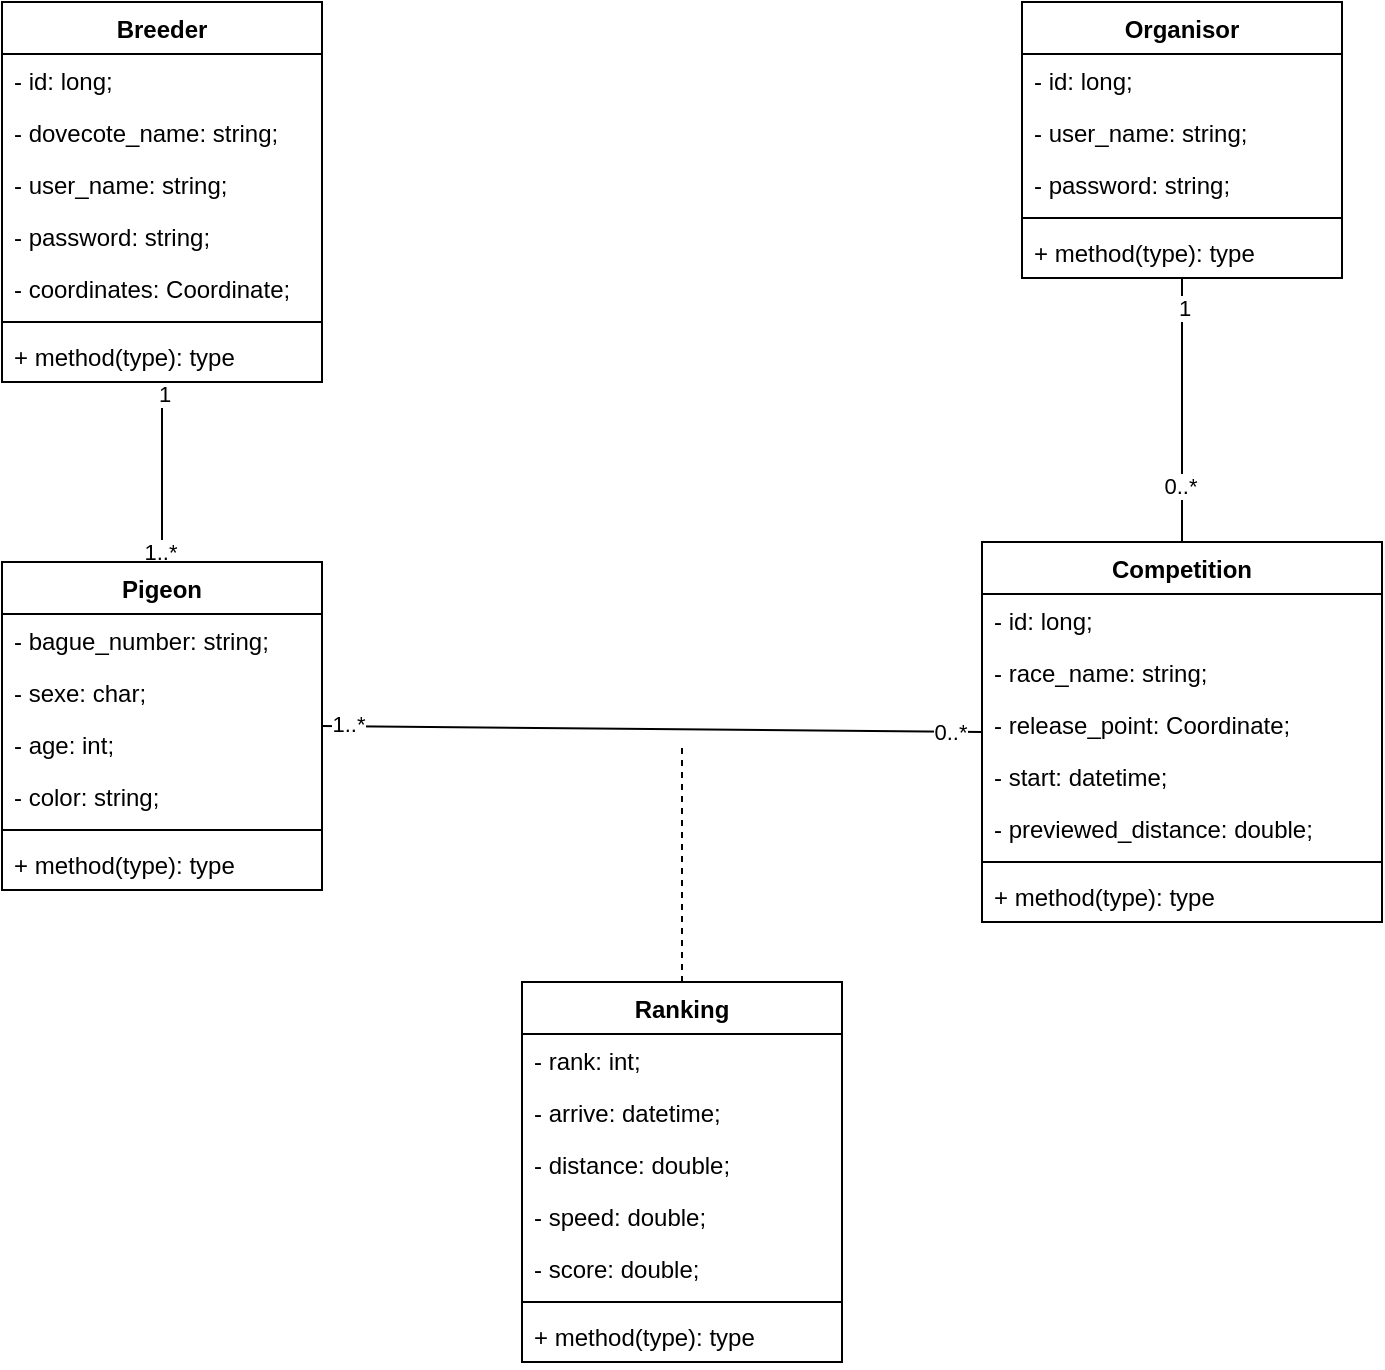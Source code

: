 <mxfile version="24.7.8">
  <diagram name="Page-1" id="XSk1byeS_dCLX1EYhFeH">
    <mxGraphModel dx="1313" dy="776" grid="1" gridSize="10" guides="1" tooltips="1" connect="1" arrows="1" fold="1" page="1" pageScale="1" pageWidth="827" pageHeight="1169" math="0" shadow="0">
      <root>
        <mxCell id="0" />
        <mxCell id="1" parent="0" />
        <mxCell id="DsGSOqZc-uT3ceWe0suS-30" style="rounded=0;orthogonalLoop=1;jettySize=auto;html=1;exitX=0.5;exitY=1;exitDx=0;exitDy=0;endArrow=none;endFill=0;" edge="1" parent="1" source="6S9PsTbDIdKMCVvFmpgb-9" target="DsGSOqZc-uT3ceWe0suS-9">
          <mxGeometry relative="1" as="geometry" />
        </mxCell>
        <mxCell id="DsGSOqZc-uT3ceWe0suS-31" value="1..*" style="edgeLabel;html=1;align=center;verticalAlign=middle;resizable=0;points=[];" vertex="1" connectable="0" parent="DsGSOqZc-uT3ceWe0suS-30">
          <mxGeometry x="0.893" y="-1" relative="1" as="geometry">
            <mxPoint as="offset" />
          </mxGeometry>
        </mxCell>
        <mxCell id="DsGSOqZc-uT3ceWe0suS-32" value="1" style="edgeLabel;html=1;align=center;verticalAlign=middle;resizable=0;points=[];" vertex="1" connectable="0" parent="DsGSOqZc-uT3ceWe0suS-30">
          <mxGeometry x="-0.875" y="1" relative="1" as="geometry">
            <mxPoint as="offset" />
          </mxGeometry>
        </mxCell>
        <mxCell id="6S9PsTbDIdKMCVvFmpgb-9" value="Breeder" style="swimlane;fontStyle=1;align=center;verticalAlign=top;childLayout=stackLayout;horizontal=1;startSize=26;horizontalStack=0;resizeParent=1;resizeParentMax=0;resizeLast=0;collapsible=1;marginBottom=0;whiteSpace=wrap;html=1;" parent="1" vertex="1">
          <mxGeometry x="250" y="120" width="160" height="190" as="geometry">
            <mxRectangle x="250" y="120" width="80" height="30" as="alternateBounds" />
          </mxGeometry>
        </mxCell>
        <mxCell id="6S9PsTbDIdKMCVvFmpgb-10" value="- id: long;" style="text;strokeColor=none;fillColor=none;align=left;verticalAlign=top;spacingLeft=4;spacingRight=4;overflow=hidden;rotatable=0;points=[[0,0.5],[1,0.5]];portConstraint=eastwest;whiteSpace=wrap;html=1;" parent="6S9PsTbDIdKMCVvFmpgb-9" vertex="1">
          <mxGeometry y="26" width="160" height="26" as="geometry" />
        </mxCell>
        <mxCell id="DsGSOqZc-uT3ceWe0suS-3" value="- dovecote_name: string;" style="text;strokeColor=none;fillColor=none;align=left;verticalAlign=top;spacingLeft=4;spacingRight=4;overflow=hidden;rotatable=0;points=[[0,0.5],[1,0.5]];portConstraint=eastwest;whiteSpace=wrap;html=1;" vertex="1" parent="6S9PsTbDIdKMCVvFmpgb-9">
          <mxGeometry y="52" width="160" height="26" as="geometry" />
        </mxCell>
        <mxCell id="DsGSOqZc-uT3ceWe0suS-1" value="- user_name: string;" style="text;strokeColor=none;fillColor=none;align=left;verticalAlign=top;spacingLeft=4;spacingRight=4;overflow=hidden;rotatable=0;points=[[0,0.5],[1,0.5]];portConstraint=eastwest;whiteSpace=wrap;html=1;" vertex="1" parent="6S9PsTbDIdKMCVvFmpgb-9">
          <mxGeometry y="78" width="160" height="26" as="geometry" />
        </mxCell>
        <mxCell id="DsGSOqZc-uT3ceWe0suS-2" value="- password: string;" style="text;strokeColor=none;fillColor=none;align=left;verticalAlign=top;spacingLeft=4;spacingRight=4;overflow=hidden;rotatable=0;points=[[0,0.5],[1,0.5]];portConstraint=eastwest;whiteSpace=wrap;html=1;" vertex="1" parent="6S9PsTbDIdKMCVvFmpgb-9">
          <mxGeometry y="104" width="160" height="26" as="geometry" />
        </mxCell>
        <mxCell id="DsGSOqZc-uT3ceWe0suS-4" value="- coordinates: Coordinate;" style="text;strokeColor=none;fillColor=none;align=left;verticalAlign=top;spacingLeft=4;spacingRight=4;overflow=hidden;rotatable=0;points=[[0,0.5],[1,0.5]];portConstraint=eastwest;whiteSpace=wrap;html=1;" vertex="1" parent="6S9PsTbDIdKMCVvFmpgb-9">
          <mxGeometry y="130" width="160" height="26" as="geometry" />
        </mxCell>
        <mxCell id="6S9PsTbDIdKMCVvFmpgb-11" value="" style="line;strokeWidth=1;fillColor=none;align=left;verticalAlign=middle;spacingTop=-1;spacingLeft=3;spacingRight=3;rotatable=0;labelPosition=right;points=[];portConstraint=eastwest;strokeColor=inherit;" parent="6S9PsTbDIdKMCVvFmpgb-9" vertex="1">
          <mxGeometry y="156" width="160" height="8" as="geometry" />
        </mxCell>
        <mxCell id="6S9PsTbDIdKMCVvFmpgb-12" value="+ method(type): type" style="text;strokeColor=none;fillColor=none;align=left;verticalAlign=top;spacingLeft=4;spacingRight=4;overflow=hidden;rotatable=0;points=[[0,0.5],[1,0.5]];portConstraint=eastwest;whiteSpace=wrap;html=1;" parent="6S9PsTbDIdKMCVvFmpgb-9" vertex="1">
          <mxGeometry y="164" width="160" height="26" as="geometry" />
        </mxCell>
        <mxCell id="DsGSOqZc-uT3ceWe0suS-33" style="rounded=0;orthogonalLoop=1;jettySize=auto;html=1;exitX=1;exitY=0.5;exitDx=0;exitDy=0;entryX=0;entryY=0.5;entryDx=0;entryDy=0;endArrow=none;endFill=0;" edge="1" parent="1" source="DsGSOqZc-uT3ceWe0suS-9" target="DsGSOqZc-uT3ceWe0suS-17">
          <mxGeometry relative="1" as="geometry" />
        </mxCell>
        <mxCell id="DsGSOqZc-uT3ceWe0suS-34" value="1..*" style="edgeLabel;html=1;align=center;verticalAlign=middle;resizable=0;points=[];" vertex="1" connectable="0" parent="DsGSOqZc-uT3ceWe0suS-33">
          <mxGeometry x="-0.92" y="1" relative="1" as="geometry">
            <mxPoint as="offset" />
          </mxGeometry>
        </mxCell>
        <mxCell id="DsGSOqZc-uT3ceWe0suS-35" value="0..*" style="edgeLabel;html=1;align=center;verticalAlign=middle;resizable=0;points=[];" vertex="1" connectable="0" parent="DsGSOqZc-uT3ceWe0suS-33">
          <mxGeometry x="0.9" relative="1" as="geometry">
            <mxPoint as="offset" />
          </mxGeometry>
        </mxCell>
        <mxCell id="DsGSOqZc-uT3ceWe0suS-9" value="Pigeon" style="swimlane;fontStyle=1;align=center;verticalAlign=top;childLayout=stackLayout;horizontal=1;startSize=26;horizontalStack=0;resizeParent=1;resizeParentMax=0;resizeLast=0;collapsible=1;marginBottom=0;whiteSpace=wrap;html=1;" vertex="1" parent="1">
          <mxGeometry x="250" y="400" width="160" height="164" as="geometry">
            <mxRectangle x="250" y="400" width="80" height="30" as="alternateBounds" />
          </mxGeometry>
        </mxCell>
        <mxCell id="DsGSOqZc-uT3ceWe0suS-10" value="- bague_number: string;" style="text;strokeColor=none;fillColor=none;align=left;verticalAlign=top;spacingLeft=4;spacingRight=4;overflow=hidden;rotatable=0;points=[[0,0.5],[1,0.5]];portConstraint=eastwest;whiteSpace=wrap;html=1;" vertex="1" parent="DsGSOqZc-uT3ceWe0suS-9">
          <mxGeometry y="26" width="160" height="26" as="geometry" />
        </mxCell>
        <mxCell id="DsGSOqZc-uT3ceWe0suS-13" value="- sexe: char;" style="text;strokeColor=none;fillColor=none;align=left;verticalAlign=top;spacingLeft=4;spacingRight=4;overflow=hidden;rotatable=0;points=[[0,0.5],[1,0.5]];portConstraint=eastwest;whiteSpace=wrap;html=1;" vertex="1" parent="DsGSOqZc-uT3ceWe0suS-9">
          <mxGeometry y="52" width="160" height="26" as="geometry" />
        </mxCell>
        <mxCell id="DsGSOqZc-uT3ceWe0suS-14" value="- age: int;" style="text;strokeColor=none;fillColor=none;align=left;verticalAlign=top;spacingLeft=4;spacingRight=4;overflow=hidden;rotatable=0;points=[[0,0.5],[1,0.5]];portConstraint=eastwest;whiteSpace=wrap;html=1;" vertex="1" parent="DsGSOqZc-uT3ceWe0suS-9">
          <mxGeometry y="78" width="160" height="26" as="geometry" />
        </mxCell>
        <mxCell id="DsGSOqZc-uT3ceWe0suS-15" value="- color: string;" style="text;strokeColor=none;fillColor=none;align=left;verticalAlign=top;spacingLeft=4;spacingRight=4;overflow=hidden;rotatable=0;points=[[0,0.5],[1,0.5]];portConstraint=eastwest;whiteSpace=wrap;html=1;" vertex="1" parent="DsGSOqZc-uT3ceWe0suS-9">
          <mxGeometry y="104" width="160" height="26" as="geometry" />
        </mxCell>
        <mxCell id="DsGSOqZc-uT3ceWe0suS-11" value="" style="line;strokeWidth=1;fillColor=none;align=left;verticalAlign=middle;spacingTop=-1;spacingLeft=3;spacingRight=3;rotatable=0;labelPosition=right;points=[];portConstraint=eastwest;strokeColor=inherit;" vertex="1" parent="DsGSOqZc-uT3ceWe0suS-9">
          <mxGeometry y="130" width="160" height="8" as="geometry" />
        </mxCell>
        <mxCell id="DsGSOqZc-uT3ceWe0suS-12" value="+ method(type): type" style="text;strokeColor=none;fillColor=none;align=left;verticalAlign=top;spacingLeft=4;spacingRight=4;overflow=hidden;rotatable=0;points=[[0,0.5],[1,0.5]];portConstraint=eastwest;whiteSpace=wrap;html=1;" vertex="1" parent="DsGSOqZc-uT3ceWe0suS-9">
          <mxGeometry y="138" width="160" height="26" as="geometry" />
        </mxCell>
        <mxCell id="DsGSOqZc-uT3ceWe0suS-53" style="rounded=0;orthogonalLoop=1;jettySize=auto;html=1;exitX=0.5;exitY=0;exitDx=0;exitDy=0;endArrow=none;endFill=0;" edge="1" parent="1" source="DsGSOqZc-uT3ceWe0suS-17" target="DsGSOqZc-uT3ceWe0suS-46">
          <mxGeometry relative="1" as="geometry" />
        </mxCell>
        <mxCell id="DsGSOqZc-uT3ceWe0suS-54" value="1" style="edgeLabel;html=1;align=center;verticalAlign=middle;resizable=0;points=[];" vertex="1" connectable="0" parent="DsGSOqZc-uT3ceWe0suS-53">
          <mxGeometry x="0.768" y="-1" relative="1" as="geometry">
            <mxPoint y="-1" as="offset" />
          </mxGeometry>
        </mxCell>
        <mxCell id="DsGSOqZc-uT3ceWe0suS-55" value="0..*" style="edgeLabel;html=1;align=center;verticalAlign=middle;resizable=0;points=[];" vertex="1" connectable="0" parent="DsGSOqZc-uT3ceWe0suS-53">
          <mxGeometry x="-0.594" y="1" relative="1" as="geometry">
            <mxPoint y="-1" as="offset" />
          </mxGeometry>
        </mxCell>
        <mxCell id="DsGSOqZc-uT3ceWe0suS-17" value="Competition" style="swimlane;fontStyle=1;align=center;verticalAlign=top;childLayout=stackLayout;horizontal=1;startSize=26;horizontalStack=0;resizeParent=1;resizeParentMax=0;resizeLast=0;collapsible=1;marginBottom=0;whiteSpace=wrap;html=1;" vertex="1" parent="1">
          <mxGeometry x="740" y="390" width="200" height="190" as="geometry">
            <mxRectangle x="560" y="400" width="100" height="30" as="alternateBounds" />
          </mxGeometry>
        </mxCell>
        <mxCell id="DsGSOqZc-uT3ceWe0suS-18" value="- id: long;" style="text;strokeColor=none;fillColor=none;align=left;verticalAlign=top;spacingLeft=4;spacingRight=4;overflow=hidden;rotatable=0;points=[[0,0.5],[1,0.5]];portConstraint=eastwest;whiteSpace=wrap;html=1;" vertex="1" parent="DsGSOqZc-uT3ceWe0suS-17">
          <mxGeometry y="26" width="200" height="26" as="geometry" />
        </mxCell>
        <mxCell id="DsGSOqZc-uT3ceWe0suS-21" value="- race_name: string;" style="text;strokeColor=none;fillColor=none;align=left;verticalAlign=top;spacingLeft=4;spacingRight=4;overflow=hidden;rotatable=0;points=[[0,0.5],[1,0.5]];portConstraint=eastwest;whiteSpace=wrap;html=1;" vertex="1" parent="DsGSOqZc-uT3ceWe0suS-17">
          <mxGeometry y="52" width="200" height="26" as="geometry" />
        </mxCell>
        <mxCell id="DsGSOqZc-uT3ceWe0suS-22" value="- release_point: Coordinate;" style="text;strokeColor=none;fillColor=none;align=left;verticalAlign=top;spacingLeft=4;spacingRight=4;overflow=hidden;rotatable=0;points=[[0,0.5],[1,0.5]];portConstraint=eastwest;whiteSpace=wrap;html=1;" vertex="1" parent="DsGSOqZc-uT3ceWe0suS-17">
          <mxGeometry y="78" width="200" height="26" as="geometry" />
        </mxCell>
        <mxCell id="DsGSOqZc-uT3ceWe0suS-23" value="- start: datetime;" style="text;strokeColor=none;fillColor=none;align=left;verticalAlign=top;spacingLeft=4;spacingRight=4;overflow=hidden;rotatable=0;points=[[0,0.5],[1,0.5]];portConstraint=eastwest;whiteSpace=wrap;html=1;" vertex="1" parent="DsGSOqZc-uT3ceWe0suS-17">
          <mxGeometry y="104" width="200" height="26" as="geometry" />
        </mxCell>
        <mxCell id="DsGSOqZc-uT3ceWe0suS-24" value="- previewed_distance: double;" style="text;strokeColor=none;fillColor=none;align=left;verticalAlign=top;spacingLeft=4;spacingRight=4;overflow=hidden;rotatable=0;points=[[0,0.5],[1,0.5]];portConstraint=eastwest;whiteSpace=wrap;html=1;" vertex="1" parent="DsGSOqZc-uT3ceWe0suS-17">
          <mxGeometry y="130" width="200" height="26" as="geometry" />
        </mxCell>
        <mxCell id="DsGSOqZc-uT3ceWe0suS-19" value="" style="line;strokeWidth=1;fillColor=none;align=left;verticalAlign=middle;spacingTop=-1;spacingLeft=3;spacingRight=3;rotatable=0;labelPosition=right;points=[];portConstraint=eastwest;strokeColor=inherit;" vertex="1" parent="DsGSOqZc-uT3ceWe0suS-17">
          <mxGeometry y="156" width="200" height="8" as="geometry" />
        </mxCell>
        <mxCell id="DsGSOqZc-uT3ceWe0suS-20" value="+ method(type): type" style="text;strokeColor=none;fillColor=none;align=left;verticalAlign=top;spacingLeft=4;spacingRight=4;overflow=hidden;rotatable=0;points=[[0,0.5],[1,0.5]];portConstraint=eastwest;whiteSpace=wrap;html=1;" vertex="1" parent="DsGSOqZc-uT3ceWe0suS-17">
          <mxGeometry y="164" width="200" height="26" as="geometry" />
        </mxCell>
        <mxCell id="DsGSOqZc-uT3ceWe0suS-45" style="edgeStyle=orthogonalEdgeStyle;rounded=0;orthogonalLoop=1;jettySize=auto;html=1;exitX=0.5;exitY=0;exitDx=0;exitDy=0;endArrow=none;endFill=0;dashed=1;" edge="1" parent="1" source="DsGSOqZc-uT3ceWe0suS-36">
          <mxGeometry relative="1" as="geometry">
            <mxPoint x="590" y="490" as="targetPoint" />
          </mxGeometry>
        </mxCell>
        <mxCell id="DsGSOqZc-uT3ceWe0suS-36" value="Ranking" style="swimlane;fontStyle=1;align=center;verticalAlign=top;childLayout=stackLayout;horizontal=1;startSize=26;horizontalStack=0;resizeParent=1;resizeParentMax=0;resizeLast=0;collapsible=1;marginBottom=0;whiteSpace=wrap;html=1;" vertex="1" parent="1">
          <mxGeometry x="510" y="610" width="160" height="190" as="geometry" />
        </mxCell>
        <mxCell id="DsGSOqZc-uT3ceWe0suS-37" value="- rank: int;" style="text;strokeColor=none;fillColor=none;align=left;verticalAlign=top;spacingLeft=4;spacingRight=4;overflow=hidden;rotatable=0;points=[[0,0.5],[1,0.5]];portConstraint=eastwest;whiteSpace=wrap;html=1;" vertex="1" parent="DsGSOqZc-uT3ceWe0suS-36">
          <mxGeometry y="26" width="160" height="26" as="geometry" />
        </mxCell>
        <mxCell id="DsGSOqZc-uT3ceWe0suS-40" value="- arrive: datetime;" style="text;strokeColor=none;fillColor=none;align=left;verticalAlign=top;spacingLeft=4;spacingRight=4;overflow=hidden;rotatable=0;points=[[0,0.5],[1,0.5]];portConstraint=eastwest;whiteSpace=wrap;html=1;" vertex="1" parent="DsGSOqZc-uT3ceWe0suS-36">
          <mxGeometry y="52" width="160" height="26" as="geometry" />
        </mxCell>
        <mxCell id="DsGSOqZc-uT3ceWe0suS-41" value="- distance: double;" style="text;strokeColor=none;fillColor=none;align=left;verticalAlign=top;spacingLeft=4;spacingRight=4;overflow=hidden;rotatable=0;points=[[0,0.5],[1,0.5]];portConstraint=eastwest;whiteSpace=wrap;html=1;" vertex="1" parent="DsGSOqZc-uT3ceWe0suS-36">
          <mxGeometry y="78" width="160" height="26" as="geometry" />
        </mxCell>
        <mxCell id="DsGSOqZc-uT3ceWe0suS-42" value="- speed: double;" style="text;strokeColor=none;fillColor=none;align=left;verticalAlign=top;spacingLeft=4;spacingRight=4;overflow=hidden;rotatable=0;points=[[0,0.5],[1,0.5]];portConstraint=eastwest;whiteSpace=wrap;html=1;" vertex="1" parent="DsGSOqZc-uT3ceWe0suS-36">
          <mxGeometry y="104" width="160" height="26" as="geometry" />
        </mxCell>
        <mxCell id="DsGSOqZc-uT3ceWe0suS-43" value="- score: double;" style="text;strokeColor=none;fillColor=none;align=left;verticalAlign=top;spacingLeft=4;spacingRight=4;overflow=hidden;rotatable=0;points=[[0,0.5],[1,0.5]];portConstraint=eastwest;whiteSpace=wrap;html=1;" vertex="1" parent="DsGSOqZc-uT3ceWe0suS-36">
          <mxGeometry y="130" width="160" height="26" as="geometry" />
        </mxCell>
        <mxCell id="DsGSOqZc-uT3ceWe0suS-38" value="" style="line;strokeWidth=1;fillColor=none;align=left;verticalAlign=middle;spacingTop=-1;spacingLeft=3;spacingRight=3;rotatable=0;labelPosition=right;points=[];portConstraint=eastwest;strokeColor=inherit;" vertex="1" parent="DsGSOqZc-uT3ceWe0suS-36">
          <mxGeometry y="156" width="160" height="8" as="geometry" />
        </mxCell>
        <mxCell id="DsGSOqZc-uT3ceWe0suS-39" value="+ method(type): type" style="text;strokeColor=none;fillColor=none;align=left;verticalAlign=top;spacingLeft=4;spacingRight=4;overflow=hidden;rotatable=0;points=[[0,0.5],[1,0.5]];portConstraint=eastwest;whiteSpace=wrap;html=1;" vertex="1" parent="DsGSOqZc-uT3ceWe0suS-36">
          <mxGeometry y="164" width="160" height="26" as="geometry" />
        </mxCell>
        <mxCell id="DsGSOqZc-uT3ceWe0suS-46" value="Organisor" style="swimlane;fontStyle=1;align=center;verticalAlign=top;childLayout=stackLayout;horizontal=1;startSize=26;horizontalStack=0;resizeParent=1;resizeParentMax=0;resizeLast=0;collapsible=1;marginBottom=0;whiteSpace=wrap;html=1;" vertex="1" parent="1">
          <mxGeometry x="760" y="120" width="160" height="138" as="geometry" />
        </mxCell>
        <mxCell id="DsGSOqZc-uT3ceWe0suS-47" value="- id: long;" style="text;strokeColor=none;fillColor=none;align=left;verticalAlign=top;spacingLeft=4;spacingRight=4;overflow=hidden;rotatable=0;points=[[0,0.5],[1,0.5]];portConstraint=eastwest;whiteSpace=wrap;html=1;" vertex="1" parent="DsGSOqZc-uT3ceWe0suS-46">
          <mxGeometry y="26" width="160" height="26" as="geometry" />
        </mxCell>
        <mxCell id="DsGSOqZc-uT3ceWe0suS-50" value="- user_name: string;" style="text;strokeColor=none;fillColor=none;align=left;verticalAlign=top;spacingLeft=4;spacingRight=4;overflow=hidden;rotatable=0;points=[[0,0.5],[1,0.5]];portConstraint=eastwest;whiteSpace=wrap;html=1;" vertex="1" parent="DsGSOqZc-uT3ceWe0suS-46">
          <mxGeometry y="52" width="160" height="26" as="geometry" />
        </mxCell>
        <mxCell id="DsGSOqZc-uT3ceWe0suS-51" value="- password: string;" style="text;strokeColor=none;fillColor=none;align=left;verticalAlign=top;spacingLeft=4;spacingRight=4;overflow=hidden;rotatable=0;points=[[0,0.5],[1,0.5]];portConstraint=eastwest;whiteSpace=wrap;html=1;" vertex="1" parent="DsGSOqZc-uT3ceWe0suS-46">
          <mxGeometry y="78" width="160" height="26" as="geometry" />
        </mxCell>
        <mxCell id="DsGSOqZc-uT3ceWe0suS-48" value="" style="line;strokeWidth=1;fillColor=none;align=left;verticalAlign=middle;spacingTop=-1;spacingLeft=3;spacingRight=3;rotatable=0;labelPosition=right;points=[];portConstraint=eastwest;strokeColor=inherit;" vertex="1" parent="DsGSOqZc-uT3ceWe0suS-46">
          <mxGeometry y="104" width="160" height="8" as="geometry" />
        </mxCell>
        <mxCell id="DsGSOqZc-uT3ceWe0suS-49" value="+ method(type): type" style="text;strokeColor=none;fillColor=none;align=left;verticalAlign=top;spacingLeft=4;spacingRight=4;overflow=hidden;rotatable=0;points=[[0,0.5],[1,0.5]];portConstraint=eastwest;whiteSpace=wrap;html=1;" vertex="1" parent="DsGSOqZc-uT3ceWe0suS-46">
          <mxGeometry y="112" width="160" height="26" as="geometry" />
        </mxCell>
      </root>
    </mxGraphModel>
  </diagram>
</mxfile>
